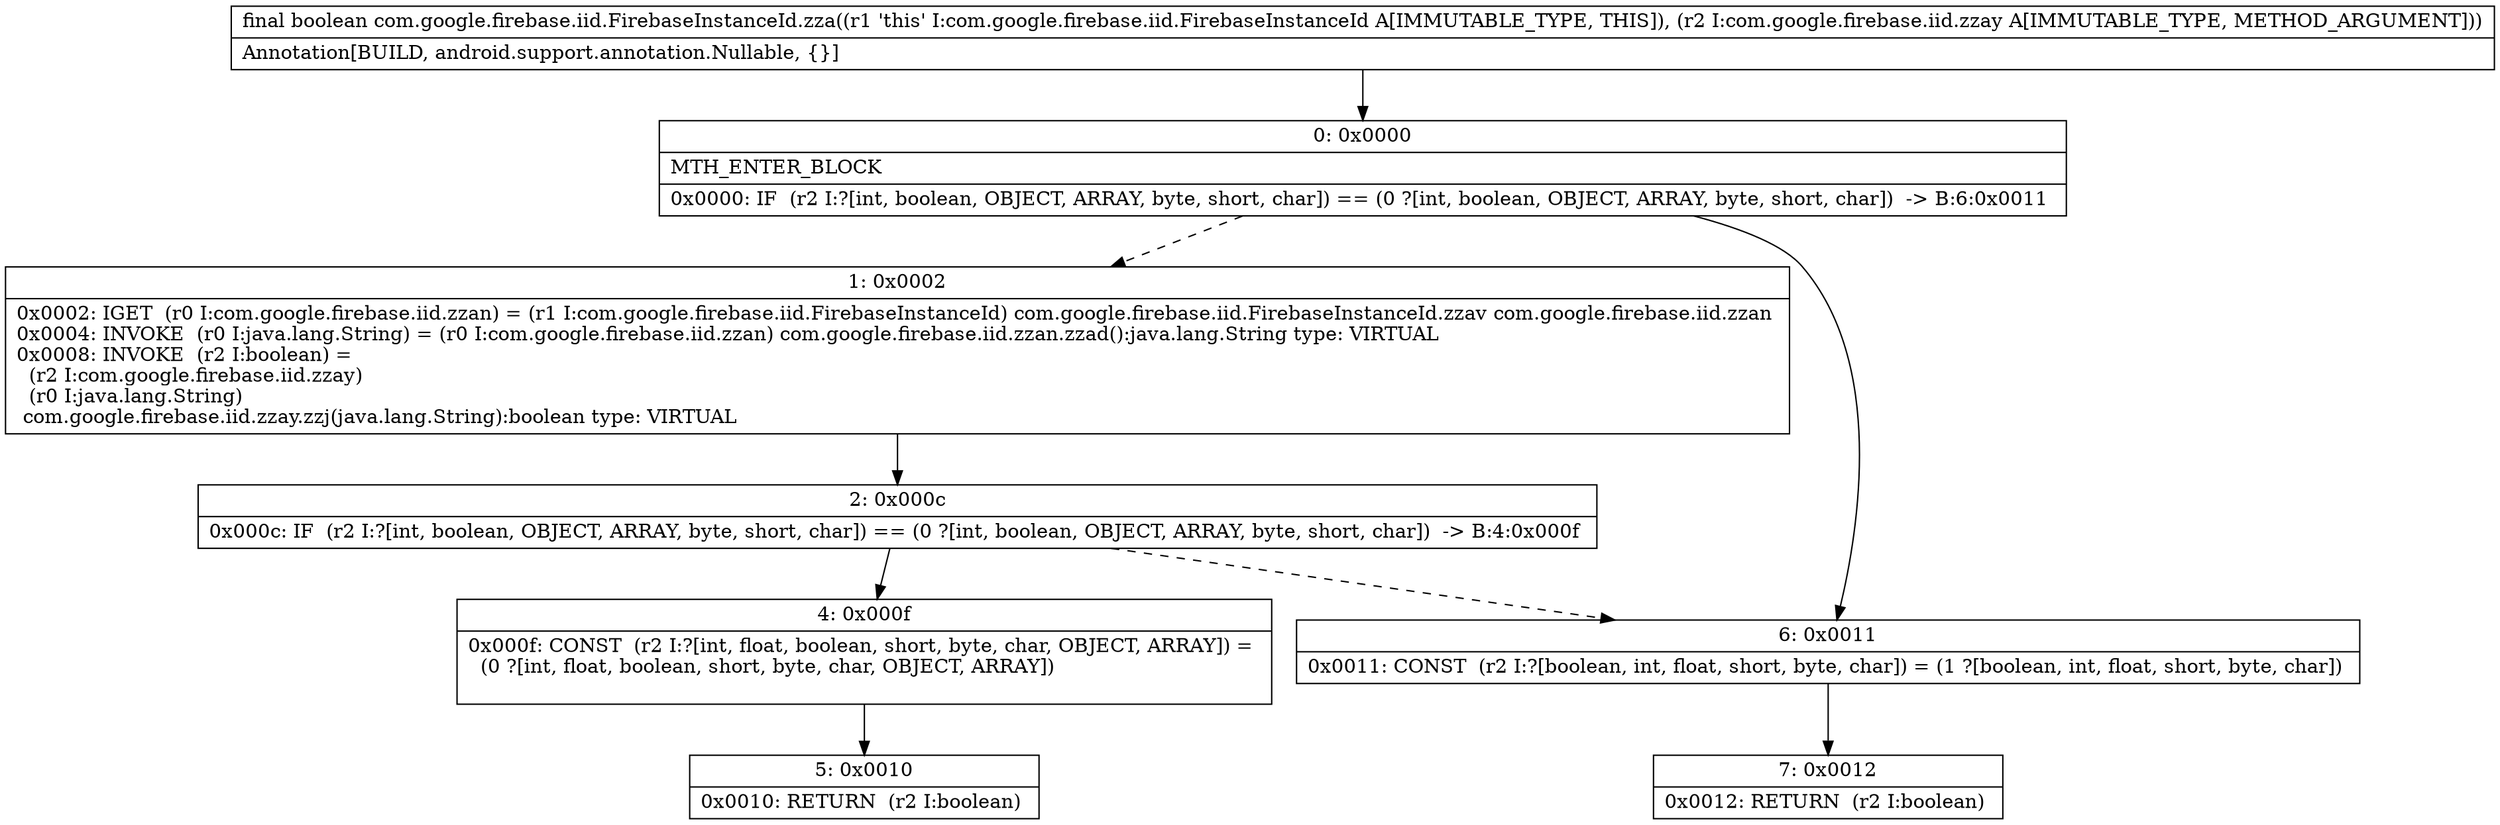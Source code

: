 digraph "CFG forcom.google.firebase.iid.FirebaseInstanceId.zza(Lcom\/google\/firebase\/iid\/zzay;)Z" {
Node_0 [shape=record,label="{0\:\ 0x0000|MTH_ENTER_BLOCK\l|0x0000: IF  (r2 I:?[int, boolean, OBJECT, ARRAY, byte, short, char]) == (0 ?[int, boolean, OBJECT, ARRAY, byte, short, char])  \-\> B:6:0x0011 \l}"];
Node_1 [shape=record,label="{1\:\ 0x0002|0x0002: IGET  (r0 I:com.google.firebase.iid.zzan) = (r1 I:com.google.firebase.iid.FirebaseInstanceId) com.google.firebase.iid.FirebaseInstanceId.zzav com.google.firebase.iid.zzan \l0x0004: INVOKE  (r0 I:java.lang.String) = (r0 I:com.google.firebase.iid.zzan) com.google.firebase.iid.zzan.zzad():java.lang.String type: VIRTUAL \l0x0008: INVOKE  (r2 I:boolean) = \l  (r2 I:com.google.firebase.iid.zzay)\l  (r0 I:java.lang.String)\l com.google.firebase.iid.zzay.zzj(java.lang.String):boolean type: VIRTUAL \l}"];
Node_2 [shape=record,label="{2\:\ 0x000c|0x000c: IF  (r2 I:?[int, boolean, OBJECT, ARRAY, byte, short, char]) == (0 ?[int, boolean, OBJECT, ARRAY, byte, short, char])  \-\> B:4:0x000f \l}"];
Node_4 [shape=record,label="{4\:\ 0x000f|0x000f: CONST  (r2 I:?[int, float, boolean, short, byte, char, OBJECT, ARRAY]) = \l  (0 ?[int, float, boolean, short, byte, char, OBJECT, ARRAY])\l \l}"];
Node_5 [shape=record,label="{5\:\ 0x0010|0x0010: RETURN  (r2 I:boolean) \l}"];
Node_6 [shape=record,label="{6\:\ 0x0011|0x0011: CONST  (r2 I:?[boolean, int, float, short, byte, char]) = (1 ?[boolean, int, float, short, byte, char]) \l}"];
Node_7 [shape=record,label="{7\:\ 0x0012|0x0012: RETURN  (r2 I:boolean) \l}"];
MethodNode[shape=record,label="{final boolean com.google.firebase.iid.FirebaseInstanceId.zza((r1 'this' I:com.google.firebase.iid.FirebaseInstanceId A[IMMUTABLE_TYPE, THIS]), (r2 I:com.google.firebase.iid.zzay A[IMMUTABLE_TYPE, METHOD_ARGUMENT]))  | Annotation[BUILD, android.support.annotation.Nullable, \{\}]\l}"];
MethodNode -> Node_0;
Node_0 -> Node_1[style=dashed];
Node_0 -> Node_6;
Node_1 -> Node_2;
Node_2 -> Node_4;
Node_2 -> Node_6[style=dashed];
Node_4 -> Node_5;
Node_6 -> Node_7;
}

